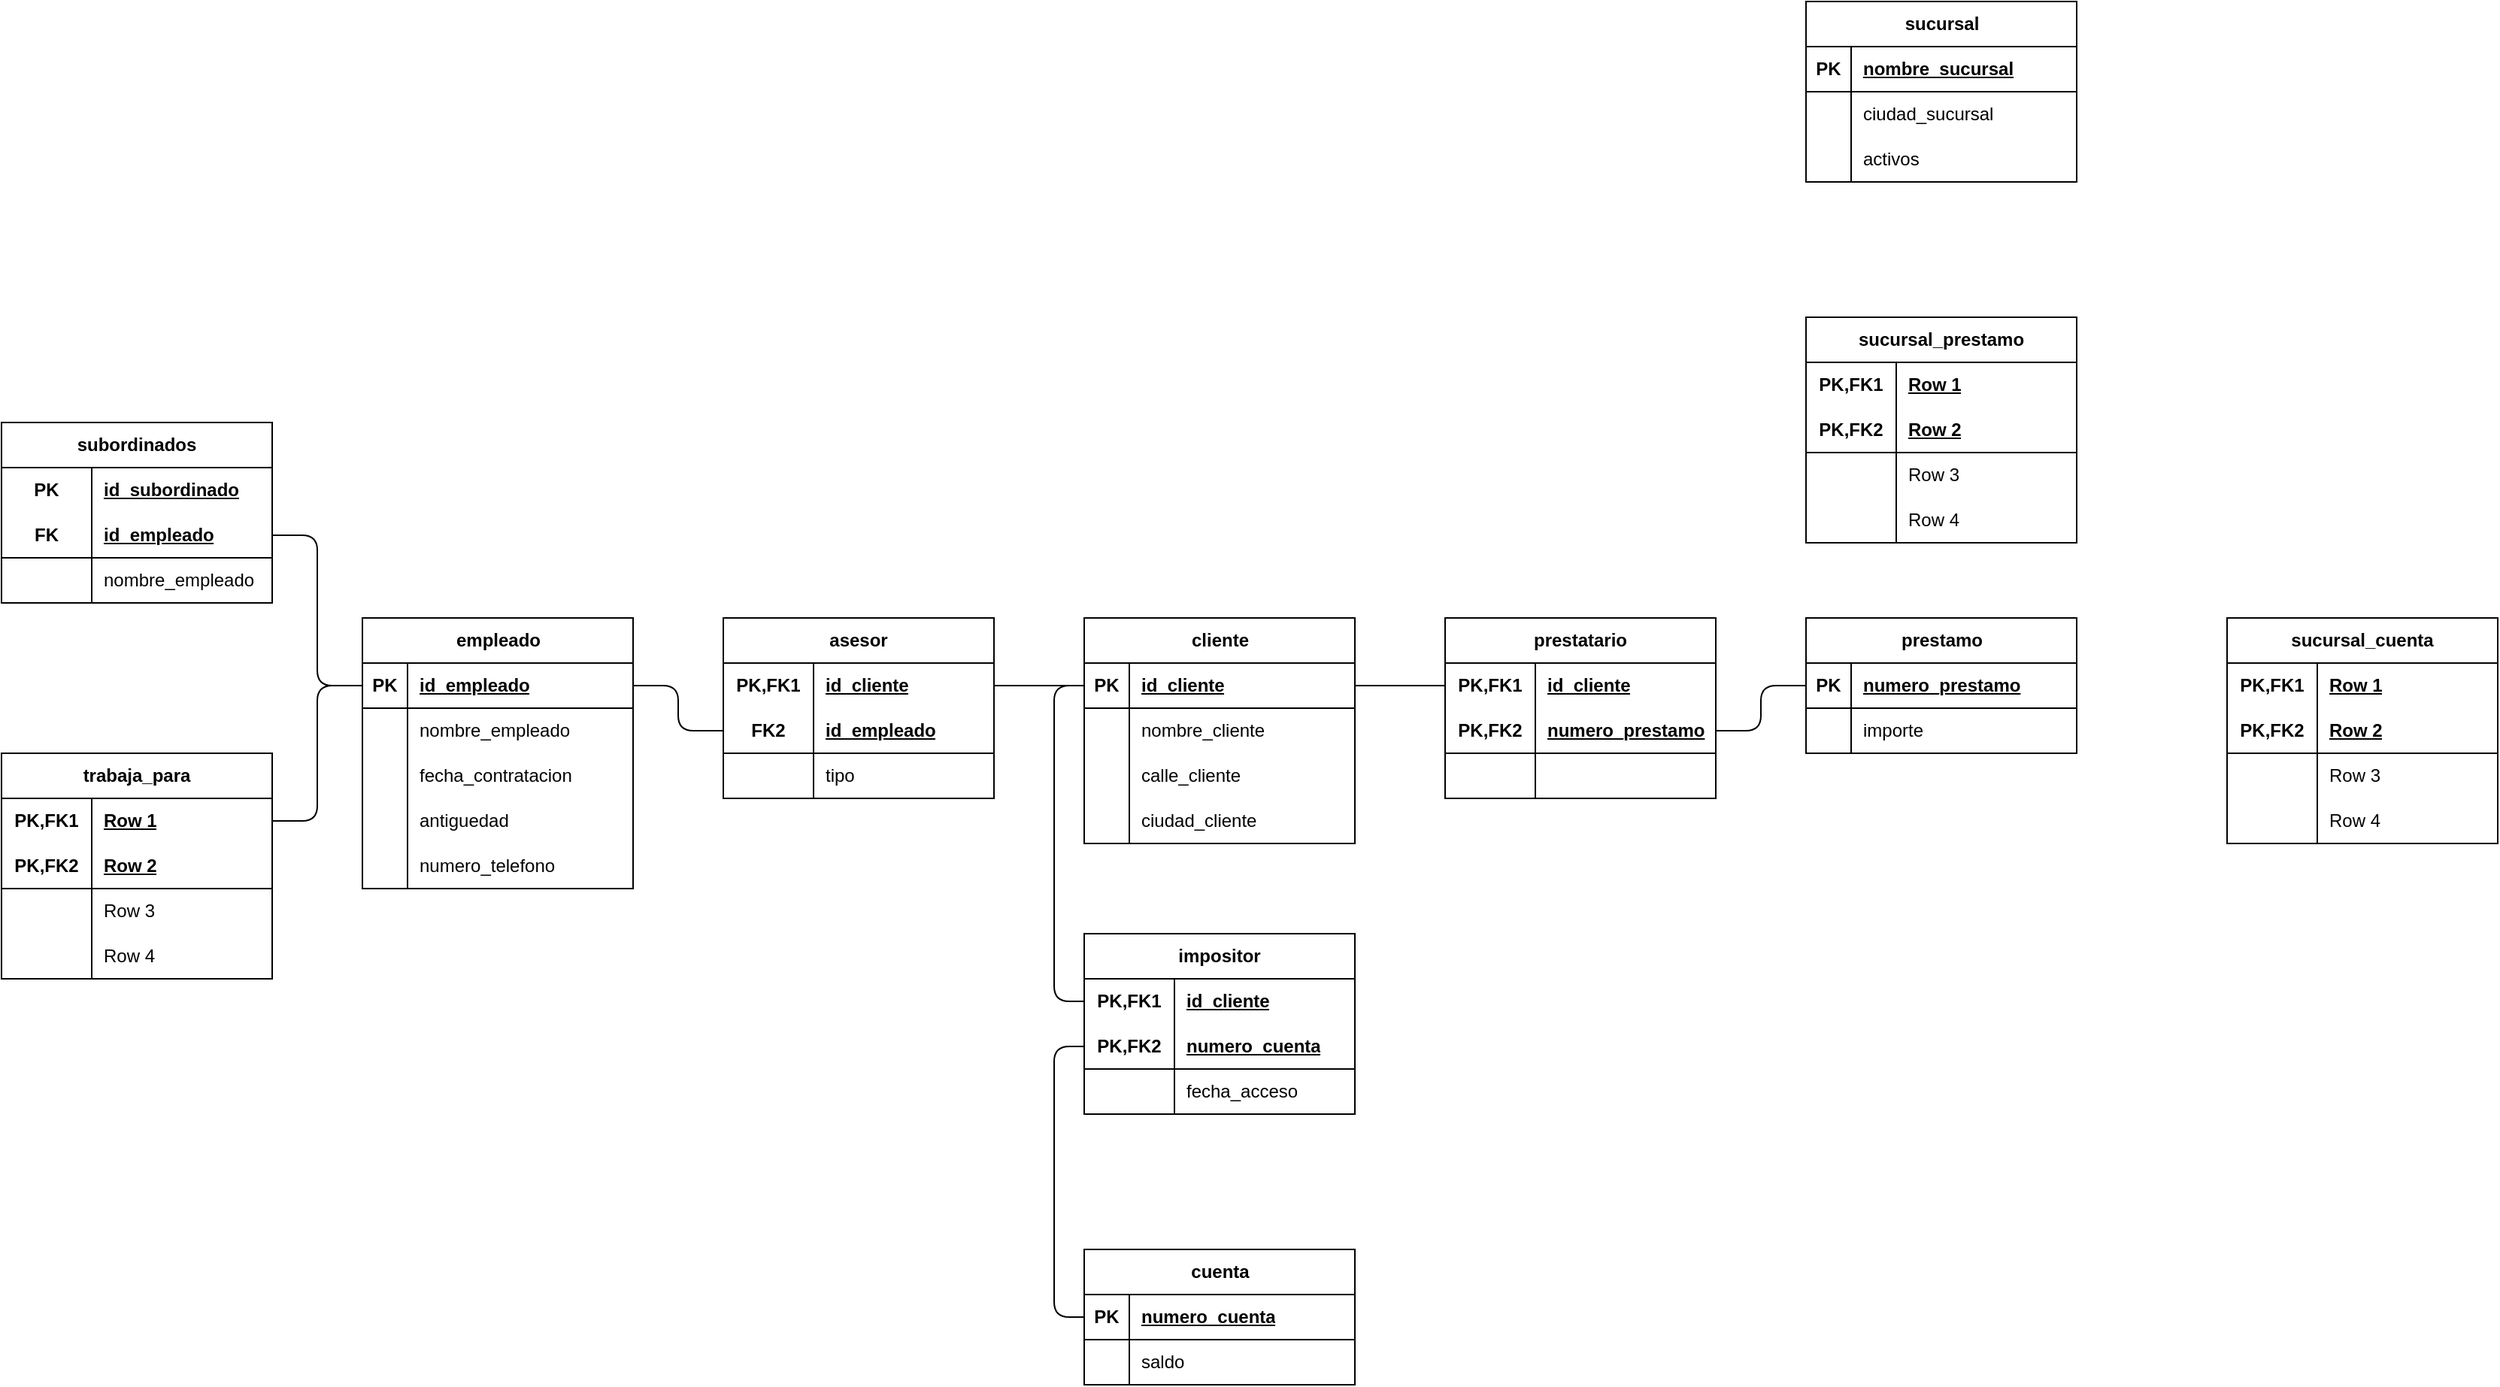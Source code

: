 <mxfile version="24.6.4" type="github">
  <diagram name="Page-1" id="PwkVuGm8XhXzM4n0Y1nv">
    <mxGraphModel dx="2045" dy="1758" grid="1" gridSize="10" guides="1" tooltips="1" connect="1" arrows="1" fold="1" page="1" pageScale="1" pageWidth="850" pageHeight="1100" math="0" shadow="0">
      <root>
        <mxCell id="0" />
        <mxCell id="1" parent="0" />
        <mxCell id="ovVoZ49HgOf7FlBFa15o-1" value="cliente" style="shape=table;startSize=30;container=1;collapsible=1;childLayout=tableLayout;fixedRows=1;rowLines=0;fontStyle=1;align=center;resizeLast=1;html=1;" vertex="1" parent="1">
          <mxGeometry x="170" y="200" width="180" height="150" as="geometry" />
        </mxCell>
        <mxCell id="ovVoZ49HgOf7FlBFa15o-2" value="" style="shape=tableRow;horizontal=0;startSize=0;swimlaneHead=0;swimlaneBody=0;fillColor=none;collapsible=0;dropTarget=0;points=[[0,0.5],[1,0.5]];portConstraint=eastwest;top=0;left=0;right=0;bottom=1;" vertex="1" parent="ovVoZ49HgOf7FlBFa15o-1">
          <mxGeometry y="30" width="180" height="30" as="geometry" />
        </mxCell>
        <mxCell id="ovVoZ49HgOf7FlBFa15o-3" value="PK" style="shape=partialRectangle;connectable=0;fillColor=none;top=0;left=0;bottom=0;right=0;fontStyle=1;overflow=hidden;whiteSpace=wrap;html=1;" vertex="1" parent="ovVoZ49HgOf7FlBFa15o-2">
          <mxGeometry width="30" height="30" as="geometry">
            <mxRectangle width="30" height="30" as="alternateBounds" />
          </mxGeometry>
        </mxCell>
        <mxCell id="ovVoZ49HgOf7FlBFa15o-4" value="id_cliente" style="shape=partialRectangle;connectable=0;fillColor=none;top=0;left=0;bottom=0;right=0;align=left;spacingLeft=6;fontStyle=5;overflow=hidden;whiteSpace=wrap;html=1;" vertex="1" parent="ovVoZ49HgOf7FlBFa15o-2">
          <mxGeometry x="30" width="150" height="30" as="geometry">
            <mxRectangle width="150" height="30" as="alternateBounds" />
          </mxGeometry>
        </mxCell>
        <mxCell id="ovVoZ49HgOf7FlBFa15o-5" value="" style="shape=tableRow;horizontal=0;startSize=0;swimlaneHead=0;swimlaneBody=0;fillColor=none;collapsible=0;dropTarget=0;points=[[0,0.5],[1,0.5]];portConstraint=eastwest;top=0;left=0;right=0;bottom=0;" vertex="1" parent="ovVoZ49HgOf7FlBFa15o-1">
          <mxGeometry y="60" width="180" height="30" as="geometry" />
        </mxCell>
        <mxCell id="ovVoZ49HgOf7FlBFa15o-6" value="" style="shape=partialRectangle;connectable=0;fillColor=none;top=0;left=0;bottom=0;right=0;editable=1;overflow=hidden;whiteSpace=wrap;html=1;" vertex="1" parent="ovVoZ49HgOf7FlBFa15o-5">
          <mxGeometry width="30" height="30" as="geometry">
            <mxRectangle width="30" height="30" as="alternateBounds" />
          </mxGeometry>
        </mxCell>
        <mxCell id="ovVoZ49HgOf7FlBFa15o-7" value="nombre_cliente" style="shape=partialRectangle;connectable=0;fillColor=none;top=0;left=0;bottom=0;right=0;align=left;spacingLeft=6;overflow=hidden;whiteSpace=wrap;html=1;" vertex="1" parent="ovVoZ49HgOf7FlBFa15o-5">
          <mxGeometry x="30" width="150" height="30" as="geometry">
            <mxRectangle width="150" height="30" as="alternateBounds" />
          </mxGeometry>
        </mxCell>
        <mxCell id="ovVoZ49HgOf7FlBFa15o-8" value="" style="shape=tableRow;horizontal=0;startSize=0;swimlaneHead=0;swimlaneBody=0;fillColor=none;collapsible=0;dropTarget=0;points=[[0,0.5],[1,0.5]];portConstraint=eastwest;top=0;left=0;right=0;bottom=0;" vertex="1" parent="ovVoZ49HgOf7FlBFa15o-1">
          <mxGeometry y="90" width="180" height="30" as="geometry" />
        </mxCell>
        <mxCell id="ovVoZ49HgOf7FlBFa15o-9" value="" style="shape=partialRectangle;connectable=0;fillColor=none;top=0;left=0;bottom=0;right=0;editable=1;overflow=hidden;whiteSpace=wrap;html=1;" vertex="1" parent="ovVoZ49HgOf7FlBFa15o-8">
          <mxGeometry width="30" height="30" as="geometry">
            <mxRectangle width="30" height="30" as="alternateBounds" />
          </mxGeometry>
        </mxCell>
        <mxCell id="ovVoZ49HgOf7FlBFa15o-10" value="calle_cliente" style="shape=partialRectangle;connectable=0;fillColor=none;top=0;left=0;bottom=0;right=0;align=left;spacingLeft=6;overflow=hidden;whiteSpace=wrap;html=1;" vertex="1" parent="ovVoZ49HgOf7FlBFa15o-8">
          <mxGeometry x="30" width="150" height="30" as="geometry">
            <mxRectangle width="150" height="30" as="alternateBounds" />
          </mxGeometry>
        </mxCell>
        <mxCell id="ovVoZ49HgOf7FlBFa15o-11" value="" style="shape=tableRow;horizontal=0;startSize=0;swimlaneHead=0;swimlaneBody=0;fillColor=none;collapsible=0;dropTarget=0;points=[[0,0.5],[1,0.5]];portConstraint=eastwest;top=0;left=0;right=0;bottom=0;" vertex="1" parent="ovVoZ49HgOf7FlBFa15o-1">
          <mxGeometry y="120" width="180" height="30" as="geometry" />
        </mxCell>
        <mxCell id="ovVoZ49HgOf7FlBFa15o-12" value="" style="shape=partialRectangle;connectable=0;fillColor=none;top=0;left=0;bottom=0;right=0;editable=1;overflow=hidden;whiteSpace=wrap;html=1;" vertex="1" parent="ovVoZ49HgOf7FlBFa15o-11">
          <mxGeometry width="30" height="30" as="geometry">
            <mxRectangle width="30" height="30" as="alternateBounds" />
          </mxGeometry>
        </mxCell>
        <mxCell id="ovVoZ49HgOf7FlBFa15o-13" value="ciudad_cliente" style="shape=partialRectangle;connectable=0;fillColor=none;top=0;left=0;bottom=0;right=0;align=left;spacingLeft=6;overflow=hidden;whiteSpace=wrap;html=1;" vertex="1" parent="ovVoZ49HgOf7FlBFa15o-11">
          <mxGeometry x="30" width="150" height="30" as="geometry">
            <mxRectangle width="150" height="30" as="alternateBounds" />
          </mxGeometry>
        </mxCell>
        <mxCell id="ovVoZ49HgOf7FlBFa15o-14" value="prestamo" style="shape=table;startSize=30;container=1;collapsible=1;childLayout=tableLayout;fixedRows=1;rowLines=0;fontStyle=1;align=center;resizeLast=1;html=1;" vertex="1" parent="1">
          <mxGeometry x="650" y="200" width="180" height="90" as="geometry" />
        </mxCell>
        <mxCell id="ovVoZ49HgOf7FlBFa15o-15" value="" style="shape=tableRow;horizontal=0;startSize=0;swimlaneHead=0;swimlaneBody=0;fillColor=none;collapsible=0;dropTarget=0;points=[[0,0.5],[1,0.5]];portConstraint=eastwest;top=0;left=0;right=0;bottom=1;" vertex="1" parent="ovVoZ49HgOf7FlBFa15o-14">
          <mxGeometry y="30" width="180" height="30" as="geometry" />
        </mxCell>
        <mxCell id="ovVoZ49HgOf7FlBFa15o-16" value="PK" style="shape=partialRectangle;connectable=0;fillColor=none;top=0;left=0;bottom=0;right=0;fontStyle=1;overflow=hidden;whiteSpace=wrap;html=1;" vertex="1" parent="ovVoZ49HgOf7FlBFa15o-15">
          <mxGeometry width="30" height="30" as="geometry">
            <mxRectangle width="30" height="30" as="alternateBounds" />
          </mxGeometry>
        </mxCell>
        <mxCell id="ovVoZ49HgOf7FlBFa15o-17" value="numero_prestamo" style="shape=partialRectangle;connectable=0;fillColor=none;top=0;left=0;bottom=0;right=0;align=left;spacingLeft=6;fontStyle=5;overflow=hidden;whiteSpace=wrap;html=1;" vertex="1" parent="ovVoZ49HgOf7FlBFa15o-15">
          <mxGeometry x="30" width="150" height="30" as="geometry">
            <mxRectangle width="150" height="30" as="alternateBounds" />
          </mxGeometry>
        </mxCell>
        <mxCell id="ovVoZ49HgOf7FlBFa15o-18" value="" style="shape=tableRow;horizontal=0;startSize=0;swimlaneHead=0;swimlaneBody=0;fillColor=none;collapsible=0;dropTarget=0;points=[[0,0.5],[1,0.5]];portConstraint=eastwest;top=0;left=0;right=0;bottom=0;" vertex="1" parent="ovVoZ49HgOf7FlBFa15o-14">
          <mxGeometry y="60" width="180" height="30" as="geometry" />
        </mxCell>
        <mxCell id="ovVoZ49HgOf7FlBFa15o-19" value="" style="shape=partialRectangle;connectable=0;fillColor=none;top=0;left=0;bottom=0;right=0;editable=1;overflow=hidden;whiteSpace=wrap;html=1;" vertex="1" parent="ovVoZ49HgOf7FlBFa15o-18">
          <mxGeometry width="30" height="30" as="geometry">
            <mxRectangle width="30" height="30" as="alternateBounds" />
          </mxGeometry>
        </mxCell>
        <mxCell id="ovVoZ49HgOf7FlBFa15o-20" value="importe" style="shape=partialRectangle;connectable=0;fillColor=none;top=0;left=0;bottom=0;right=0;align=left;spacingLeft=6;overflow=hidden;whiteSpace=wrap;html=1;" vertex="1" parent="ovVoZ49HgOf7FlBFa15o-18">
          <mxGeometry x="30" width="150" height="30" as="geometry">
            <mxRectangle width="150" height="30" as="alternateBounds" />
          </mxGeometry>
        </mxCell>
        <mxCell id="ovVoZ49HgOf7FlBFa15o-27" value="prestatario" style="shape=table;startSize=30;container=1;collapsible=1;childLayout=tableLayout;fixedRows=1;rowLines=0;fontStyle=1;align=center;resizeLast=1;html=1;whiteSpace=wrap;" vertex="1" parent="1">
          <mxGeometry x="410" y="200" width="180" height="120" as="geometry">
            <mxRectangle x="410" y="200" width="100" height="30" as="alternateBounds" />
          </mxGeometry>
        </mxCell>
        <mxCell id="ovVoZ49HgOf7FlBFa15o-28" value="" style="shape=tableRow;horizontal=0;startSize=0;swimlaneHead=0;swimlaneBody=0;fillColor=none;collapsible=0;dropTarget=0;points=[[0,0.5],[1,0.5]];portConstraint=eastwest;top=0;left=0;right=0;bottom=0;html=1;" vertex="1" parent="ovVoZ49HgOf7FlBFa15o-27">
          <mxGeometry y="30" width="180" height="30" as="geometry" />
        </mxCell>
        <mxCell id="ovVoZ49HgOf7FlBFa15o-29" value="PK,FK1" style="shape=partialRectangle;connectable=0;fillColor=none;top=0;left=0;bottom=0;right=0;fontStyle=1;overflow=hidden;html=1;whiteSpace=wrap;" vertex="1" parent="ovVoZ49HgOf7FlBFa15o-28">
          <mxGeometry width="60" height="30" as="geometry">
            <mxRectangle width="60" height="30" as="alternateBounds" />
          </mxGeometry>
        </mxCell>
        <mxCell id="ovVoZ49HgOf7FlBFa15o-30" value="id_cliente" style="shape=partialRectangle;connectable=0;fillColor=none;top=0;left=0;bottom=0;right=0;align=left;spacingLeft=6;fontStyle=5;overflow=hidden;html=1;whiteSpace=wrap;" vertex="1" parent="ovVoZ49HgOf7FlBFa15o-28">
          <mxGeometry x="60" width="120" height="30" as="geometry">
            <mxRectangle width="120" height="30" as="alternateBounds" />
          </mxGeometry>
        </mxCell>
        <mxCell id="ovVoZ49HgOf7FlBFa15o-31" value="" style="shape=tableRow;horizontal=0;startSize=0;swimlaneHead=0;swimlaneBody=0;fillColor=none;collapsible=0;dropTarget=0;points=[[0,0.5],[1,0.5]];portConstraint=eastwest;top=0;left=0;right=0;bottom=1;html=1;" vertex="1" parent="ovVoZ49HgOf7FlBFa15o-27">
          <mxGeometry y="60" width="180" height="30" as="geometry" />
        </mxCell>
        <mxCell id="ovVoZ49HgOf7FlBFa15o-32" value="PK,FK2" style="shape=partialRectangle;connectable=0;fillColor=none;top=0;left=0;bottom=0;right=0;fontStyle=1;overflow=hidden;html=1;whiteSpace=wrap;" vertex="1" parent="ovVoZ49HgOf7FlBFa15o-31">
          <mxGeometry width="60" height="30" as="geometry">
            <mxRectangle width="60" height="30" as="alternateBounds" />
          </mxGeometry>
        </mxCell>
        <mxCell id="ovVoZ49HgOf7FlBFa15o-33" value="numero_prestamo" style="shape=partialRectangle;connectable=0;fillColor=none;top=0;left=0;bottom=0;right=0;align=left;spacingLeft=6;fontStyle=5;overflow=hidden;html=1;whiteSpace=wrap;" vertex="1" parent="ovVoZ49HgOf7FlBFa15o-31">
          <mxGeometry x="60" width="120" height="30" as="geometry">
            <mxRectangle width="120" height="30" as="alternateBounds" />
          </mxGeometry>
        </mxCell>
        <mxCell id="ovVoZ49HgOf7FlBFa15o-34" value="" style="shape=tableRow;horizontal=0;startSize=0;swimlaneHead=0;swimlaneBody=0;fillColor=none;collapsible=0;dropTarget=0;points=[[0,0.5],[1,0.5]];portConstraint=eastwest;top=0;left=0;right=0;bottom=0;html=1;" vertex="1" parent="ovVoZ49HgOf7FlBFa15o-27">
          <mxGeometry y="90" width="180" height="30" as="geometry" />
        </mxCell>
        <mxCell id="ovVoZ49HgOf7FlBFa15o-35" value="" style="shape=partialRectangle;connectable=0;fillColor=none;top=0;left=0;bottom=0;right=0;editable=1;overflow=hidden;html=1;whiteSpace=wrap;" vertex="1" parent="ovVoZ49HgOf7FlBFa15o-34">
          <mxGeometry width="60" height="30" as="geometry">
            <mxRectangle width="60" height="30" as="alternateBounds" />
          </mxGeometry>
        </mxCell>
        <mxCell id="ovVoZ49HgOf7FlBFa15o-36" value="" style="shape=partialRectangle;connectable=0;fillColor=none;top=0;left=0;bottom=0;right=0;align=left;spacingLeft=6;overflow=hidden;html=1;whiteSpace=wrap;" vertex="1" parent="ovVoZ49HgOf7FlBFa15o-34">
          <mxGeometry x="60" width="120" height="30" as="geometry">
            <mxRectangle width="120" height="30" as="alternateBounds" />
          </mxGeometry>
        </mxCell>
        <mxCell id="ovVoZ49HgOf7FlBFa15o-53" value="asesor" style="shape=table;startSize=30;container=1;collapsible=1;childLayout=tableLayout;fixedRows=1;rowLines=0;fontStyle=1;align=center;resizeLast=1;html=1;whiteSpace=wrap;" vertex="1" parent="1">
          <mxGeometry x="-70" y="200" width="180" height="120" as="geometry">
            <mxRectangle x="-70" y="200" width="130" height="30" as="alternateBounds" />
          </mxGeometry>
        </mxCell>
        <mxCell id="ovVoZ49HgOf7FlBFa15o-54" value="" style="shape=tableRow;horizontal=0;startSize=0;swimlaneHead=0;swimlaneBody=0;fillColor=none;collapsible=0;dropTarget=0;points=[[0,0.5],[1,0.5]];portConstraint=eastwest;top=0;left=0;right=0;bottom=0;html=1;" vertex="1" parent="ovVoZ49HgOf7FlBFa15o-53">
          <mxGeometry y="30" width="180" height="30" as="geometry" />
        </mxCell>
        <mxCell id="ovVoZ49HgOf7FlBFa15o-55" value="PK,FK1" style="shape=partialRectangle;connectable=0;fillColor=none;top=0;left=0;bottom=0;right=0;fontStyle=1;overflow=hidden;html=1;whiteSpace=wrap;" vertex="1" parent="ovVoZ49HgOf7FlBFa15o-54">
          <mxGeometry width="60" height="30" as="geometry">
            <mxRectangle width="60" height="30" as="alternateBounds" />
          </mxGeometry>
        </mxCell>
        <mxCell id="ovVoZ49HgOf7FlBFa15o-56" value="id_cliente" style="shape=partialRectangle;connectable=0;fillColor=none;top=0;left=0;bottom=0;right=0;align=left;spacingLeft=6;fontStyle=5;overflow=hidden;html=1;whiteSpace=wrap;" vertex="1" parent="ovVoZ49HgOf7FlBFa15o-54">
          <mxGeometry x="60" width="120" height="30" as="geometry">
            <mxRectangle width="120" height="30" as="alternateBounds" />
          </mxGeometry>
        </mxCell>
        <mxCell id="ovVoZ49HgOf7FlBFa15o-57" value="" style="shape=tableRow;horizontal=0;startSize=0;swimlaneHead=0;swimlaneBody=0;fillColor=none;collapsible=0;dropTarget=0;points=[[0,0.5],[1,0.5]];portConstraint=eastwest;top=0;left=0;right=0;bottom=1;html=1;" vertex="1" parent="ovVoZ49HgOf7FlBFa15o-53">
          <mxGeometry y="60" width="180" height="30" as="geometry" />
        </mxCell>
        <mxCell id="ovVoZ49HgOf7FlBFa15o-58" value="FK2" style="shape=partialRectangle;connectable=0;fillColor=none;top=0;left=0;bottom=0;right=0;fontStyle=1;overflow=hidden;html=1;whiteSpace=wrap;" vertex="1" parent="ovVoZ49HgOf7FlBFa15o-57">
          <mxGeometry width="60" height="30" as="geometry">
            <mxRectangle width="60" height="30" as="alternateBounds" />
          </mxGeometry>
        </mxCell>
        <mxCell id="ovVoZ49HgOf7FlBFa15o-59" value="id_empleado" style="shape=partialRectangle;connectable=0;fillColor=none;top=0;left=0;bottom=0;right=0;align=left;spacingLeft=6;fontStyle=5;overflow=hidden;html=1;whiteSpace=wrap;" vertex="1" parent="ovVoZ49HgOf7FlBFa15o-57">
          <mxGeometry x="60" width="120" height="30" as="geometry">
            <mxRectangle width="120" height="30" as="alternateBounds" />
          </mxGeometry>
        </mxCell>
        <mxCell id="ovVoZ49HgOf7FlBFa15o-60" value="" style="shape=tableRow;horizontal=0;startSize=0;swimlaneHead=0;swimlaneBody=0;fillColor=none;collapsible=0;dropTarget=0;points=[[0,0.5],[1,0.5]];portConstraint=eastwest;top=0;left=0;right=0;bottom=0;html=1;" vertex="1" parent="ovVoZ49HgOf7FlBFa15o-53">
          <mxGeometry y="90" width="180" height="30" as="geometry" />
        </mxCell>
        <mxCell id="ovVoZ49HgOf7FlBFa15o-61" value="" style="shape=partialRectangle;connectable=0;fillColor=none;top=0;left=0;bottom=0;right=0;editable=1;overflow=hidden;html=1;whiteSpace=wrap;" vertex="1" parent="ovVoZ49HgOf7FlBFa15o-60">
          <mxGeometry width="60" height="30" as="geometry">
            <mxRectangle width="60" height="30" as="alternateBounds" />
          </mxGeometry>
        </mxCell>
        <mxCell id="ovVoZ49HgOf7FlBFa15o-62" value="tipo" style="shape=partialRectangle;connectable=0;fillColor=none;top=0;left=0;bottom=0;right=0;align=left;spacingLeft=6;overflow=hidden;html=1;whiteSpace=wrap;" vertex="1" parent="ovVoZ49HgOf7FlBFa15o-60">
          <mxGeometry x="60" width="120" height="30" as="geometry">
            <mxRectangle width="120" height="30" as="alternateBounds" />
          </mxGeometry>
        </mxCell>
        <mxCell id="ovVoZ49HgOf7FlBFa15o-66" value="empleado" style="shape=table;startSize=30;container=1;collapsible=1;childLayout=tableLayout;fixedRows=1;rowLines=0;fontStyle=1;align=center;resizeLast=1;html=1;" vertex="1" parent="1">
          <mxGeometry x="-310" y="200" width="180" height="180" as="geometry" />
        </mxCell>
        <mxCell id="ovVoZ49HgOf7FlBFa15o-67" value="" style="shape=tableRow;horizontal=0;startSize=0;swimlaneHead=0;swimlaneBody=0;fillColor=none;collapsible=0;dropTarget=0;points=[[0,0.5],[1,0.5]];portConstraint=eastwest;top=0;left=0;right=0;bottom=1;" vertex="1" parent="ovVoZ49HgOf7FlBFa15o-66">
          <mxGeometry y="30" width="180" height="30" as="geometry" />
        </mxCell>
        <mxCell id="ovVoZ49HgOf7FlBFa15o-68" value="PK" style="shape=partialRectangle;connectable=0;fillColor=none;top=0;left=0;bottom=0;right=0;fontStyle=1;overflow=hidden;whiteSpace=wrap;html=1;" vertex="1" parent="ovVoZ49HgOf7FlBFa15o-67">
          <mxGeometry width="30" height="30" as="geometry">
            <mxRectangle width="30" height="30" as="alternateBounds" />
          </mxGeometry>
        </mxCell>
        <mxCell id="ovVoZ49HgOf7FlBFa15o-69" value="id_empleado" style="shape=partialRectangle;connectable=0;fillColor=none;top=0;left=0;bottom=0;right=0;align=left;spacingLeft=6;fontStyle=5;overflow=hidden;whiteSpace=wrap;html=1;" vertex="1" parent="ovVoZ49HgOf7FlBFa15o-67">
          <mxGeometry x="30" width="150" height="30" as="geometry">
            <mxRectangle width="150" height="30" as="alternateBounds" />
          </mxGeometry>
        </mxCell>
        <mxCell id="ovVoZ49HgOf7FlBFa15o-70" value="" style="shape=tableRow;horizontal=0;startSize=0;swimlaneHead=0;swimlaneBody=0;fillColor=none;collapsible=0;dropTarget=0;points=[[0,0.5],[1,0.5]];portConstraint=eastwest;top=0;left=0;right=0;bottom=0;" vertex="1" parent="ovVoZ49HgOf7FlBFa15o-66">
          <mxGeometry y="60" width="180" height="30" as="geometry" />
        </mxCell>
        <mxCell id="ovVoZ49HgOf7FlBFa15o-71" value="" style="shape=partialRectangle;connectable=0;fillColor=none;top=0;left=0;bottom=0;right=0;editable=1;overflow=hidden;whiteSpace=wrap;html=1;" vertex="1" parent="ovVoZ49HgOf7FlBFa15o-70">
          <mxGeometry width="30" height="30" as="geometry">
            <mxRectangle width="30" height="30" as="alternateBounds" />
          </mxGeometry>
        </mxCell>
        <mxCell id="ovVoZ49HgOf7FlBFa15o-72" value="nombre_empleado" style="shape=partialRectangle;connectable=0;fillColor=none;top=0;left=0;bottom=0;right=0;align=left;spacingLeft=6;overflow=hidden;whiteSpace=wrap;html=1;" vertex="1" parent="ovVoZ49HgOf7FlBFa15o-70">
          <mxGeometry x="30" width="150" height="30" as="geometry">
            <mxRectangle width="150" height="30" as="alternateBounds" />
          </mxGeometry>
        </mxCell>
        <mxCell id="ovVoZ49HgOf7FlBFa15o-73" value="" style="shape=tableRow;horizontal=0;startSize=0;swimlaneHead=0;swimlaneBody=0;fillColor=none;collapsible=0;dropTarget=0;points=[[0,0.5],[1,0.5]];portConstraint=eastwest;top=0;left=0;right=0;bottom=0;" vertex="1" parent="ovVoZ49HgOf7FlBFa15o-66">
          <mxGeometry y="90" width="180" height="30" as="geometry" />
        </mxCell>
        <mxCell id="ovVoZ49HgOf7FlBFa15o-74" value="" style="shape=partialRectangle;connectable=0;fillColor=none;top=0;left=0;bottom=0;right=0;editable=1;overflow=hidden;whiteSpace=wrap;html=1;" vertex="1" parent="ovVoZ49HgOf7FlBFa15o-73">
          <mxGeometry width="30" height="30" as="geometry">
            <mxRectangle width="30" height="30" as="alternateBounds" />
          </mxGeometry>
        </mxCell>
        <mxCell id="ovVoZ49HgOf7FlBFa15o-75" value="fecha_contratacion" style="shape=partialRectangle;connectable=0;fillColor=none;top=0;left=0;bottom=0;right=0;align=left;spacingLeft=6;overflow=hidden;whiteSpace=wrap;html=1;" vertex="1" parent="ovVoZ49HgOf7FlBFa15o-73">
          <mxGeometry x="30" width="150" height="30" as="geometry">
            <mxRectangle width="150" height="30" as="alternateBounds" />
          </mxGeometry>
        </mxCell>
        <mxCell id="ovVoZ49HgOf7FlBFa15o-76" value="" style="shape=tableRow;horizontal=0;startSize=0;swimlaneHead=0;swimlaneBody=0;fillColor=none;collapsible=0;dropTarget=0;points=[[0,0.5],[1,0.5]];portConstraint=eastwest;top=0;left=0;right=0;bottom=0;" vertex="1" parent="ovVoZ49HgOf7FlBFa15o-66">
          <mxGeometry y="120" width="180" height="30" as="geometry" />
        </mxCell>
        <mxCell id="ovVoZ49HgOf7FlBFa15o-77" value="" style="shape=partialRectangle;connectable=0;fillColor=none;top=0;left=0;bottom=0;right=0;editable=1;overflow=hidden;whiteSpace=wrap;html=1;" vertex="1" parent="ovVoZ49HgOf7FlBFa15o-76">
          <mxGeometry width="30" height="30" as="geometry">
            <mxRectangle width="30" height="30" as="alternateBounds" />
          </mxGeometry>
        </mxCell>
        <mxCell id="ovVoZ49HgOf7FlBFa15o-78" value="antiguedad" style="shape=partialRectangle;connectable=0;fillColor=none;top=0;left=0;bottom=0;right=0;align=left;spacingLeft=6;overflow=hidden;whiteSpace=wrap;html=1;" vertex="1" parent="ovVoZ49HgOf7FlBFa15o-76">
          <mxGeometry x="30" width="150" height="30" as="geometry">
            <mxRectangle width="150" height="30" as="alternateBounds" />
          </mxGeometry>
        </mxCell>
        <mxCell id="ovVoZ49HgOf7FlBFa15o-225" value="" style="shape=tableRow;horizontal=0;startSize=0;swimlaneHead=0;swimlaneBody=0;fillColor=none;collapsible=0;dropTarget=0;points=[[0,0.5],[1,0.5]];portConstraint=eastwest;top=0;left=0;right=0;bottom=0;" vertex="1" parent="ovVoZ49HgOf7FlBFa15o-66">
          <mxGeometry y="150" width="180" height="30" as="geometry" />
        </mxCell>
        <mxCell id="ovVoZ49HgOf7FlBFa15o-226" value="" style="shape=partialRectangle;connectable=0;fillColor=none;top=0;left=0;bottom=0;right=0;editable=1;overflow=hidden;whiteSpace=wrap;html=1;" vertex="1" parent="ovVoZ49HgOf7FlBFa15o-225">
          <mxGeometry width="30" height="30" as="geometry">
            <mxRectangle width="30" height="30" as="alternateBounds" />
          </mxGeometry>
        </mxCell>
        <mxCell id="ovVoZ49HgOf7FlBFa15o-227" value="numero_telefono" style="shape=partialRectangle;connectable=0;fillColor=none;top=0;left=0;bottom=0;right=0;align=left;spacingLeft=6;overflow=hidden;whiteSpace=wrap;html=1;" vertex="1" parent="ovVoZ49HgOf7FlBFa15o-225">
          <mxGeometry x="30" width="150" height="30" as="geometry">
            <mxRectangle width="150" height="30" as="alternateBounds" />
          </mxGeometry>
        </mxCell>
        <mxCell id="ovVoZ49HgOf7FlBFa15o-79" value="impositor" style="shape=table;startSize=30;container=1;collapsible=1;childLayout=tableLayout;fixedRows=1;rowLines=0;fontStyle=1;align=center;resizeLast=1;html=1;whiteSpace=wrap;" vertex="1" parent="1">
          <mxGeometry x="170" y="410" width="180" height="120" as="geometry">
            <mxRectangle x="170" y="410" width="90" height="30" as="alternateBounds" />
          </mxGeometry>
        </mxCell>
        <mxCell id="ovVoZ49HgOf7FlBFa15o-80" value="" style="shape=tableRow;horizontal=0;startSize=0;swimlaneHead=0;swimlaneBody=0;fillColor=none;collapsible=0;dropTarget=0;points=[[0,0.5],[1,0.5]];portConstraint=eastwest;top=0;left=0;right=0;bottom=0;html=1;" vertex="1" parent="ovVoZ49HgOf7FlBFa15o-79">
          <mxGeometry y="30" width="180" height="30" as="geometry" />
        </mxCell>
        <mxCell id="ovVoZ49HgOf7FlBFa15o-81" value="PK,FK1" style="shape=partialRectangle;connectable=0;fillColor=none;top=0;left=0;bottom=0;right=0;fontStyle=1;overflow=hidden;html=1;whiteSpace=wrap;" vertex="1" parent="ovVoZ49HgOf7FlBFa15o-80">
          <mxGeometry width="60" height="30" as="geometry">
            <mxRectangle width="60" height="30" as="alternateBounds" />
          </mxGeometry>
        </mxCell>
        <mxCell id="ovVoZ49HgOf7FlBFa15o-82" value="id_cliente" style="shape=partialRectangle;connectable=0;fillColor=none;top=0;left=0;bottom=0;right=0;align=left;spacingLeft=6;fontStyle=5;overflow=hidden;html=1;whiteSpace=wrap;" vertex="1" parent="ovVoZ49HgOf7FlBFa15o-80">
          <mxGeometry x="60" width="120" height="30" as="geometry">
            <mxRectangle width="120" height="30" as="alternateBounds" />
          </mxGeometry>
        </mxCell>
        <mxCell id="ovVoZ49HgOf7FlBFa15o-83" value="" style="shape=tableRow;horizontal=0;startSize=0;swimlaneHead=0;swimlaneBody=0;fillColor=none;collapsible=0;dropTarget=0;points=[[0,0.5],[1,0.5]];portConstraint=eastwest;top=0;left=0;right=0;bottom=1;html=1;" vertex="1" parent="ovVoZ49HgOf7FlBFa15o-79">
          <mxGeometry y="60" width="180" height="30" as="geometry" />
        </mxCell>
        <mxCell id="ovVoZ49HgOf7FlBFa15o-84" value="PK,FK2" style="shape=partialRectangle;connectable=0;fillColor=none;top=0;left=0;bottom=0;right=0;fontStyle=1;overflow=hidden;html=1;whiteSpace=wrap;" vertex="1" parent="ovVoZ49HgOf7FlBFa15o-83">
          <mxGeometry width="60" height="30" as="geometry">
            <mxRectangle width="60" height="30" as="alternateBounds" />
          </mxGeometry>
        </mxCell>
        <mxCell id="ovVoZ49HgOf7FlBFa15o-85" value="numero_cuenta" style="shape=partialRectangle;connectable=0;fillColor=none;top=0;left=0;bottom=0;right=0;align=left;spacingLeft=6;fontStyle=5;overflow=hidden;html=1;whiteSpace=wrap;" vertex="1" parent="ovVoZ49HgOf7FlBFa15o-83">
          <mxGeometry x="60" width="120" height="30" as="geometry">
            <mxRectangle width="120" height="30" as="alternateBounds" />
          </mxGeometry>
        </mxCell>
        <mxCell id="ovVoZ49HgOf7FlBFa15o-86" value="" style="shape=tableRow;horizontal=0;startSize=0;swimlaneHead=0;swimlaneBody=0;fillColor=none;collapsible=0;dropTarget=0;points=[[0,0.5],[1,0.5]];portConstraint=eastwest;top=0;left=0;right=0;bottom=0;html=1;" vertex="1" parent="ovVoZ49HgOf7FlBFa15o-79">
          <mxGeometry y="90" width="180" height="30" as="geometry" />
        </mxCell>
        <mxCell id="ovVoZ49HgOf7FlBFa15o-87" value="" style="shape=partialRectangle;connectable=0;fillColor=none;top=0;left=0;bottom=0;right=0;editable=1;overflow=hidden;html=1;whiteSpace=wrap;" vertex="1" parent="ovVoZ49HgOf7FlBFa15o-86">
          <mxGeometry width="60" height="30" as="geometry">
            <mxRectangle width="60" height="30" as="alternateBounds" />
          </mxGeometry>
        </mxCell>
        <mxCell id="ovVoZ49HgOf7FlBFa15o-88" value="fecha_acceso" style="shape=partialRectangle;connectable=0;fillColor=none;top=0;left=0;bottom=0;right=0;align=left;spacingLeft=6;overflow=hidden;html=1;whiteSpace=wrap;" vertex="1" parent="ovVoZ49HgOf7FlBFa15o-86">
          <mxGeometry x="60" width="120" height="30" as="geometry">
            <mxRectangle width="120" height="30" as="alternateBounds" />
          </mxGeometry>
        </mxCell>
        <mxCell id="ovVoZ49HgOf7FlBFa15o-92" value="cuenta" style="shape=table;startSize=30;container=1;collapsible=1;childLayout=tableLayout;fixedRows=1;rowLines=0;fontStyle=1;align=center;resizeLast=1;html=1;" vertex="1" parent="1">
          <mxGeometry x="170" y="620" width="180" height="90" as="geometry" />
        </mxCell>
        <mxCell id="ovVoZ49HgOf7FlBFa15o-93" value="" style="shape=tableRow;horizontal=0;startSize=0;swimlaneHead=0;swimlaneBody=0;fillColor=none;collapsible=0;dropTarget=0;points=[[0,0.5],[1,0.5]];portConstraint=eastwest;top=0;left=0;right=0;bottom=1;" vertex="1" parent="ovVoZ49HgOf7FlBFa15o-92">
          <mxGeometry y="30" width="180" height="30" as="geometry" />
        </mxCell>
        <mxCell id="ovVoZ49HgOf7FlBFa15o-94" value="PK" style="shape=partialRectangle;connectable=0;fillColor=none;top=0;left=0;bottom=0;right=0;fontStyle=1;overflow=hidden;whiteSpace=wrap;html=1;" vertex="1" parent="ovVoZ49HgOf7FlBFa15o-93">
          <mxGeometry width="30" height="30" as="geometry">
            <mxRectangle width="30" height="30" as="alternateBounds" />
          </mxGeometry>
        </mxCell>
        <mxCell id="ovVoZ49HgOf7FlBFa15o-95" value="numero_cuenta" style="shape=partialRectangle;connectable=0;fillColor=none;top=0;left=0;bottom=0;right=0;align=left;spacingLeft=6;fontStyle=5;overflow=hidden;whiteSpace=wrap;html=1;" vertex="1" parent="ovVoZ49HgOf7FlBFa15o-93">
          <mxGeometry x="30" width="150" height="30" as="geometry">
            <mxRectangle width="150" height="30" as="alternateBounds" />
          </mxGeometry>
        </mxCell>
        <mxCell id="ovVoZ49HgOf7FlBFa15o-96" value="" style="shape=tableRow;horizontal=0;startSize=0;swimlaneHead=0;swimlaneBody=0;fillColor=none;collapsible=0;dropTarget=0;points=[[0,0.5],[1,0.5]];portConstraint=eastwest;top=0;left=0;right=0;bottom=0;" vertex="1" parent="ovVoZ49HgOf7FlBFa15o-92">
          <mxGeometry y="60" width="180" height="30" as="geometry" />
        </mxCell>
        <mxCell id="ovVoZ49HgOf7FlBFa15o-97" value="" style="shape=partialRectangle;connectable=0;fillColor=none;top=0;left=0;bottom=0;right=0;editable=1;overflow=hidden;whiteSpace=wrap;html=1;" vertex="1" parent="ovVoZ49HgOf7FlBFa15o-96">
          <mxGeometry width="30" height="30" as="geometry">
            <mxRectangle width="30" height="30" as="alternateBounds" />
          </mxGeometry>
        </mxCell>
        <mxCell id="ovVoZ49HgOf7FlBFa15o-98" value="saldo" style="shape=partialRectangle;connectable=0;fillColor=none;top=0;left=0;bottom=0;right=0;align=left;spacingLeft=6;overflow=hidden;whiteSpace=wrap;html=1;" vertex="1" parent="ovVoZ49HgOf7FlBFa15o-96">
          <mxGeometry x="30" width="150" height="30" as="geometry">
            <mxRectangle width="150" height="30" as="alternateBounds" />
          </mxGeometry>
        </mxCell>
        <mxCell id="ovVoZ49HgOf7FlBFa15o-105" value="sucursal" style="shape=table;startSize=30;container=1;collapsible=1;childLayout=tableLayout;fixedRows=1;rowLines=0;fontStyle=1;align=center;resizeLast=1;html=1;" vertex="1" parent="1">
          <mxGeometry x="650" y="-210" width="180" height="120" as="geometry" />
        </mxCell>
        <mxCell id="ovVoZ49HgOf7FlBFa15o-106" value="" style="shape=tableRow;horizontal=0;startSize=0;swimlaneHead=0;swimlaneBody=0;fillColor=none;collapsible=0;dropTarget=0;points=[[0,0.5],[1,0.5]];portConstraint=eastwest;top=0;left=0;right=0;bottom=1;" vertex="1" parent="ovVoZ49HgOf7FlBFa15o-105">
          <mxGeometry y="30" width="180" height="30" as="geometry" />
        </mxCell>
        <mxCell id="ovVoZ49HgOf7FlBFa15o-107" value="PK" style="shape=partialRectangle;connectable=0;fillColor=none;top=0;left=0;bottom=0;right=0;fontStyle=1;overflow=hidden;whiteSpace=wrap;html=1;" vertex="1" parent="ovVoZ49HgOf7FlBFa15o-106">
          <mxGeometry width="30" height="30" as="geometry">
            <mxRectangle width="30" height="30" as="alternateBounds" />
          </mxGeometry>
        </mxCell>
        <mxCell id="ovVoZ49HgOf7FlBFa15o-108" value="nombre_sucursal" style="shape=partialRectangle;connectable=0;fillColor=none;top=0;left=0;bottom=0;right=0;align=left;spacingLeft=6;fontStyle=5;overflow=hidden;whiteSpace=wrap;html=1;" vertex="1" parent="ovVoZ49HgOf7FlBFa15o-106">
          <mxGeometry x="30" width="150" height="30" as="geometry">
            <mxRectangle width="150" height="30" as="alternateBounds" />
          </mxGeometry>
        </mxCell>
        <mxCell id="ovVoZ49HgOf7FlBFa15o-109" value="" style="shape=tableRow;horizontal=0;startSize=0;swimlaneHead=0;swimlaneBody=0;fillColor=none;collapsible=0;dropTarget=0;points=[[0,0.5],[1,0.5]];portConstraint=eastwest;top=0;left=0;right=0;bottom=0;" vertex="1" parent="ovVoZ49HgOf7FlBFa15o-105">
          <mxGeometry y="60" width="180" height="30" as="geometry" />
        </mxCell>
        <mxCell id="ovVoZ49HgOf7FlBFa15o-110" value="" style="shape=partialRectangle;connectable=0;fillColor=none;top=0;left=0;bottom=0;right=0;editable=1;overflow=hidden;whiteSpace=wrap;html=1;" vertex="1" parent="ovVoZ49HgOf7FlBFa15o-109">
          <mxGeometry width="30" height="30" as="geometry">
            <mxRectangle width="30" height="30" as="alternateBounds" />
          </mxGeometry>
        </mxCell>
        <mxCell id="ovVoZ49HgOf7FlBFa15o-111" value="ciudad_sucursal" style="shape=partialRectangle;connectable=0;fillColor=none;top=0;left=0;bottom=0;right=0;align=left;spacingLeft=6;overflow=hidden;whiteSpace=wrap;html=1;" vertex="1" parent="ovVoZ49HgOf7FlBFa15o-109">
          <mxGeometry x="30" width="150" height="30" as="geometry">
            <mxRectangle width="150" height="30" as="alternateBounds" />
          </mxGeometry>
        </mxCell>
        <mxCell id="ovVoZ49HgOf7FlBFa15o-112" value="" style="shape=tableRow;horizontal=0;startSize=0;swimlaneHead=0;swimlaneBody=0;fillColor=none;collapsible=0;dropTarget=0;points=[[0,0.5],[1,0.5]];portConstraint=eastwest;top=0;left=0;right=0;bottom=0;" vertex="1" parent="ovVoZ49HgOf7FlBFa15o-105">
          <mxGeometry y="90" width="180" height="30" as="geometry" />
        </mxCell>
        <mxCell id="ovVoZ49HgOf7FlBFa15o-113" value="" style="shape=partialRectangle;connectable=0;fillColor=none;top=0;left=0;bottom=0;right=0;editable=1;overflow=hidden;whiteSpace=wrap;html=1;" vertex="1" parent="ovVoZ49HgOf7FlBFa15o-112">
          <mxGeometry width="30" height="30" as="geometry">
            <mxRectangle width="30" height="30" as="alternateBounds" />
          </mxGeometry>
        </mxCell>
        <mxCell id="ovVoZ49HgOf7FlBFa15o-114" value="activos" style="shape=partialRectangle;connectable=0;fillColor=none;top=0;left=0;bottom=0;right=0;align=left;spacingLeft=6;overflow=hidden;whiteSpace=wrap;html=1;" vertex="1" parent="ovVoZ49HgOf7FlBFa15o-112">
          <mxGeometry x="30" width="150" height="30" as="geometry">
            <mxRectangle width="150" height="30" as="alternateBounds" />
          </mxGeometry>
        </mxCell>
        <mxCell id="ovVoZ49HgOf7FlBFa15o-118" value="sucursal_prestamo" style="shape=table;startSize=30;container=1;collapsible=1;childLayout=tableLayout;fixedRows=1;rowLines=0;fontStyle=1;align=center;resizeLast=1;html=1;whiteSpace=wrap;" vertex="1" parent="1">
          <mxGeometry x="650" width="180" height="150" as="geometry">
            <mxRectangle x="650" width="140" height="30" as="alternateBounds" />
          </mxGeometry>
        </mxCell>
        <mxCell id="ovVoZ49HgOf7FlBFa15o-119" value="" style="shape=tableRow;horizontal=0;startSize=0;swimlaneHead=0;swimlaneBody=0;fillColor=none;collapsible=0;dropTarget=0;points=[[0,0.5],[1,0.5]];portConstraint=eastwest;top=0;left=0;right=0;bottom=0;html=1;" vertex="1" parent="ovVoZ49HgOf7FlBFa15o-118">
          <mxGeometry y="30" width="180" height="30" as="geometry" />
        </mxCell>
        <mxCell id="ovVoZ49HgOf7FlBFa15o-120" value="PK,FK1" style="shape=partialRectangle;connectable=0;fillColor=none;top=0;left=0;bottom=0;right=0;fontStyle=1;overflow=hidden;html=1;whiteSpace=wrap;" vertex="1" parent="ovVoZ49HgOf7FlBFa15o-119">
          <mxGeometry width="60" height="30" as="geometry">
            <mxRectangle width="60" height="30" as="alternateBounds" />
          </mxGeometry>
        </mxCell>
        <mxCell id="ovVoZ49HgOf7FlBFa15o-121" value="Row 1" style="shape=partialRectangle;connectable=0;fillColor=none;top=0;left=0;bottom=0;right=0;align=left;spacingLeft=6;fontStyle=5;overflow=hidden;html=1;whiteSpace=wrap;" vertex="1" parent="ovVoZ49HgOf7FlBFa15o-119">
          <mxGeometry x="60" width="120" height="30" as="geometry">
            <mxRectangle width="120" height="30" as="alternateBounds" />
          </mxGeometry>
        </mxCell>
        <mxCell id="ovVoZ49HgOf7FlBFa15o-122" value="" style="shape=tableRow;horizontal=0;startSize=0;swimlaneHead=0;swimlaneBody=0;fillColor=none;collapsible=0;dropTarget=0;points=[[0,0.5],[1,0.5]];portConstraint=eastwest;top=0;left=0;right=0;bottom=1;html=1;" vertex="1" parent="ovVoZ49HgOf7FlBFa15o-118">
          <mxGeometry y="60" width="180" height="30" as="geometry" />
        </mxCell>
        <mxCell id="ovVoZ49HgOf7FlBFa15o-123" value="PK,FK2" style="shape=partialRectangle;connectable=0;fillColor=none;top=0;left=0;bottom=0;right=0;fontStyle=1;overflow=hidden;html=1;whiteSpace=wrap;" vertex="1" parent="ovVoZ49HgOf7FlBFa15o-122">
          <mxGeometry width="60" height="30" as="geometry">
            <mxRectangle width="60" height="30" as="alternateBounds" />
          </mxGeometry>
        </mxCell>
        <mxCell id="ovVoZ49HgOf7FlBFa15o-124" value="Row 2" style="shape=partialRectangle;connectable=0;fillColor=none;top=0;left=0;bottom=0;right=0;align=left;spacingLeft=6;fontStyle=5;overflow=hidden;html=1;whiteSpace=wrap;" vertex="1" parent="ovVoZ49HgOf7FlBFa15o-122">
          <mxGeometry x="60" width="120" height="30" as="geometry">
            <mxRectangle width="120" height="30" as="alternateBounds" />
          </mxGeometry>
        </mxCell>
        <mxCell id="ovVoZ49HgOf7FlBFa15o-125" value="" style="shape=tableRow;horizontal=0;startSize=0;swimlaneHead=0;swimlaneBody=0;fillColor=none;collapsible=0;dropTarget=0;points=[[0,0.5],[1,0.5]];portConstraint=eastwest;top=0;left=0;right=0;bottom=0;html=1;" vertex="1" parent="ovVoZ49HgOf7FlBFa15o-118">
          <mxGeometry y="90" width="180" height="30" as="geometry" />
        </mxCell>
        <mxCell id="ovVoZ49HgOf7FlBFa15o-126" value="" style="shape=partialRectangle;connectable=0;fillColor=none;top=0;left=0;bottom=0;right=0;editable=1;overflow=hidden;html=1;whiteSpace=wrap;" vertex="1" parent="ovVoZ49HgOf7FlBFa15o-125">
          <mxGeometry width="60" height="30" as="geometry">
            <mxRectangle width="60" height="30" as="alternateBounds" />
          </mxGeometry>
        </mxCell>
        <mxCell id="ovVoZ49HgOf7FlBFa15o-127" value="Row 3" style="shape=partialRectangle;connectable=0;fillColor=none;top=0;left=0;bottom=0;right=0;align=left;spacingLeft=6;overflow=hidden;html=1;whiteSpace=wrap;" vertex="1" parent="ovVoZ49HgOf7FlBFa15o-125">
          <mxGeometry x="60" width="120" height="30" as="geometry">
            <mxRectangle width="120" height="30" as="alternateBounds" />
          </mxGeometry>
        </mxCell>
        <mxCell id="ovVoZ49HgOf7FlBFa15o-128" value="" style="shape=tableRow;horizontal=0;startSize=0;swimlaneHead=0;swimlaneBody=0;fillColor=none;collapsible=0;dropTarget=0;points=[[0,0.5],[1,0.5]];portConstraint=eastwest;top=0;left=0;right=0;bottom=0;html=1;" vertex="1" parent="ovVoZ49HgOf7FlBFa15o-118">
          <mxGeometry y="120" width="180" height="30" as="geometry" />
        </mxCell>
        <mxCell id="ovVoZ49HgOf7FlBFa15o-129" value="" style="shape=partialRectangle;connectable=0;fillColor=none;top=0;left=0;bottom=0;right=0;editable=1;overflow=hidden;html=1;whiteSpace=wrap;" vertex="1" parent="ovVoZ49HgOf7FlBFa15o-128">
          <mxGeometry width="60" height="30" as="geometry">
            <mxRectangle width="60" height="30" as="alternateBounds" />
          </mxGeometry>
        </mxCell>
        <mxCell id="ovVoZ49HgOf7FlBFa15o-130" value="Row 4" style="shape=partialRectangle;connectable=0;fillColor=none;top=0;left=0;bottom=0;right=0;align=left;spacingLeft=6;overflow=hidden;html=1;whiteSpace=wrap;" vertex="1" parent="ovVoZ49HgOf7FlBFa15o-128">
          <mxGeometry x="60" width="120" height="30" as="geometry">
            <mxRectangle width="120" height="30" as="alternateBounds" />
          </mxGeometry>
        </mxCell>
        <mxCell id="ovVoZ49HgOf7FlBFa15o-131" value="sucursal_cuenta" style="shape=table;startSize=30;container=1;collapsible=1;childLayout=tableLayout;fixedRows=1;rowLines=0;fontStyle=1;align=center;resizeLast=1;html=1;whiteSpace=wrap;" vertex="1" parent="1">
          <mxGeometry x="930" y="200" width="180" height="150" as="geometry">
            <mxRectangle x="930" y="200" width="130" height="30" as="alternateBounds" />
          </mxGeometry>
        </mxCell>
        <mxCell id="ovVoZ49HgOf7FlBFa15o-132" value="" style="shape=tableRow;horizontal=0;startSize=0;swimlaneHead=0;swimlaneBody=0;fillColor=none;collapsible=0;dropTarget=0;points=[[0,0.5],[1,0.5]];portConstraint=eastwest;top=0;left=0;right=0;bottom=0;html=1;" vertex="1" parent="ovVoZ49HgOf7FlBFa15o-131">
          <mxGeometry y="30" width="180" height="30" as="geometry" />
        </mxCell>
        <mxCell id="ovVoZ49HgOf7FlBFa15o-133" value="PK,FK1" style="shape=partialRectangle;connectable=0;fillColor=none;top=0;left=0;bottom=0;right=0;fontStyle=1;overflow=hidden;html=1;whiteSpace=wrap;" vertex="1" parent="ovVoZ49HgOf7FlBFa15o-132">
          <mxGeometry width="60" height="30" as="geometry">
            <mxRectangle width="60" height="30" as="alternateBounds" />
          </mxGeometry>
        </mxCell>
        <mxCell id="ovVoZ49HgOf7FlBFa15o-134" value="Row 1" style="shape=partialRectangle;connectable=0;fillColor=none;top=0;left=0;bottom=0;right=0;align=left;spacingLeft=6;fontStyle=5;overflow=hidden;html=1;whiteSpace=wrap;" vertex="1" parent="ovVoZ49HgOf7FlBFa15o-132">
          <mxGeometry x="60" width="120" height="30" as="geometry">
            <mxRectangle width="120" height="30" as="alternateBounds" />
          </mxGeometry>
        </mxCell>
        <mxCell id="ovVoZ49HgOf7FlBFa15o-135" value="" style="shape=tableRow;horizontal=0;startSize=0;swimlaneHead=0;swimlaneBody=0;fillColor=none;collapsible=0;dropTarget=0;points=[[0,0.5],[1,0.5]];portConstraint=eastwest;top=0;left=0;right=0;bottom=1;html=1;" vertex="1" parent="ovVoZ49HgOf7FlBFa15o-131">
          <mxGeometry y="60" width="180" height="30" as="geometry" />
        </mxCell>
        <mxCell id="ovVoZ49HgOf7FlBFa15o-136" value="PK,FK2" style="shape=partialRectangle;connectable=0;fillColor=none;top=0;left=0;bottom=0;right=0;fontStyle=1;overflow=hidden;html=1;whiteSpace=wrap;" vertex="1" parent="ovVoZ49HgOf7FlBFa15o-135">
          <mxGeometry width="60" height="30" as="geometry">
            <mxRectangle width="60" height="30" as="alternateBounds" />
          </mxGeometry>
        </mxCell>
        <mxCell id="ovVoZ49HgOf7FlBFa15o-137" value="Row 2" style="shape=partialRectangle;connectable=0;fillColor=none;top=0;left=0;bottom=0;right=0;align=left;spacingLeft=6;fontStyle=5;overflow=hidden;html=1;whiteSpace=wrap;" vertex="1" parent="ovVoZ49HgOf7FlBFa15o-135">
          <mxGeometry x="60" width="120" height="30" as="geometry">
            <mxRectangle width="120" height="30" as="alternateBounds" />
          </mxGeometry>
        </mxCell>
        <mxCell id="ovVoZ49HgOf7FlBFa15o-138" value="" style="shape=tableRow;horizontal=0;startSize=0;swimlaneHead=0;swimlaneBody=0;fillColor=none;collapsible=0;dropTarget=0;points=[[0,0.5],[1,0.5]];portConstraint=eastwest;top=0;left=0;right=0;bottom=0;html=1;" vertex="1" parent="ovVoZ49HgOf7FlBFa15o-131">
          <mxGeometry y="90" width="180" height="30" as="geometry" />
        </mxCell>
        <mxCell id="ovVoZ49HgOf7FlBFa15o-139" value="" style="shape=partialRectangle;connectable=0;fillColor=none;top=0;left=0;bottom=0;right=0;editable=1;overflow=hidden;html=1;whiteSpace=wrap;" vertex="1" parent="ovVoZ49HgOf7FlBFa15o-138">
          <mxGeometry width="60" height="30" as="geometry">
            <mxRectangle width="60" height="30" as="alternateBounds" />
          </mxGeometry>
        </mxCell>
        <mxCell id="ovVoZ49HgOf7FlBFa15o-140" value="Row 3" style="shape=partialRectangle;connectable=0;fillColor=none;top=0;left=0;bottom=0;right=0;align=left;spacingLeft=6;overflow=hidden;html=1;whiteSpace=wrap;" vertex="1" parent="ovVoZ49HgOf7FlBFa15o-138">
          <mxGeometry x="60" width="120" height="30" as="geometry">
            <mxRectangle width="120" height="30" as="alternateBounds" />
          </mxGeometry>
        </mxCell>
        <mxCell id="ovVoZ49HgOf7FlBFa15o-141" value="" style="shape=tableRow;horizontal=0;startSize=0;swimlaneHead=0;swimlaneBody=0;fillColor=none;collapsible=0;dropTarget=0;points=[[0,0.5],[1,0.5]];portConstraint=eastwest;top=0;left=0;right=0;bottom=0;html=1;" vertex="1" parent="ovVoZ49HgOf7FlBFa15o-131">
          <mxGeometry y="120" width="180" height="30" as="geometry" />
        </mxCell>
        <mxCell id="ovVoZ49HgOf7FlBFa15o-142" value="" style="shape=partialRectangle;connectable=0;fillColor=none;top=0;left=0;bottom=0;right=0;editable=1;overflow=hidden;html=1;whiteSpace=wrap;" vertex="1" parent="ovVoZ49HgOf7FlBFa15o-141">
          <mxGeometry width="60" height="30" as="geometry">
            <mxRectangle width="60" height="30" as="alternateBounds" />
          </mxGeometry>
        </mxCell>
        <mxCell id="ovVoZ49HgOf7FlBFa15o-143" value="Row 4" style="shape=partialRectangle;connectable=0;fillColor=none;top=0;left=0;bottom=0;right=0;align=left;spacingLeft=6;overflow=hidden;html=1;whiteSpace=wrap;" vertex="1" parent="ovVoZ49HgOf7FlBFa15o-141">
          <mxGeometry x="60" width="120" height="30" as="geometry">
            <mxRectangle width="120" height="30" as="alternateBounds" />
          </mxGeometry>
        </mxCell>
        <mxCell id="ovVoZ49HgOf7FlBFa15o-241" style="edgeStyle=orthogonalEdgeStyle;rounded=1;orthogonalLoop=1;jettySize=auto;html=1;exitX=1;exitY=0.5;exitDx=0;exitDy=0;entryX=0;entryY=0.5;entryDx=0;entryDy=0;curved=0;endArrow=none;endFill=0;" edge="1" parent="1" source="ovVoZ49HgOf7FlBFa15o-292" target="ovVoZ49HgOf7FlBFa15o-67">
          <mxGeometry relative="1" as="geometry">
            <mxPoint x="-370" y="155" as="sourcePoint" />
          </mxGeometry>
        </mxCell>
        <mxCell id="ovVoZ49HgOf7FlBFa15o-242" value="trabaja_para" style="shape=table;startSize=30;container=1;collapsible=1;childLayout=tableLayout;fixedRows=1;rowLines=0;fontStyle=1;align=center;resizeLast=1;html=1;whiteSpace=wrap;" vertex="1" parent="1">
          <mxGeometry x="-550" y="290" width="180" height="150" as="geometry" />
        </mxCell>
        <mxCell id="ovVoZ49HgOf7FlBFa15o-243" value="" style="shape=tableRow;horizontal=0;startSize=0;swimlaneHead=0;swimlaneBody=0;fillColor=none;collapsible=0;dropTarget=0;points=[[0,0.5],[1,0.5]];portConstraint=eastwest;top=0;left=0;right=0;bottom=0;html=1;" vertex="1" parent="ovVoZ49HgOf7FlBFa15o-242">
          <mxGeometry y="30" width="180" height="30" as="geometry" />
        </mxCell>
        <mxCell id="ovVoZ49HgOf7FlBFa15o-244" value="PK,FK1" style="shape=partialRectangle;connectable=0;fillColor=none;top=0;left=0;bottom=0;right=0;fontStyle=1;overflow=hidden;html=1;whiteSpace=wrap;" vertex="1" parent="ovVoZ49HgOf7FlBFa15o-243">
          <mxGeometry width="60" height="30" as="geometry">
            <mxRectangle width="60" height="30" as="alternateBounds" />
          </mxGeometry>
        </mxCell>
        <mxCell id="ovVoZ49HgOf7FlBFa15o-245" value="Row 1" style="shape=partialRectangle;connectable=0;fillColor=none;top=0;left=0;bottom=0;right=0;align=left;spacingLeft=6;fontStyle=5;overflow=hidden;html=1;whiteSpace=wrap;" vertex="1" parent="ovVoZ49HgOf7FlBFa15o-243">
          <mxGeometry x="60" width="120" height="30" as="geometry">
            <mxRectangle width="120" height="30" as="alternateBounds" />
          </mxGeometry>
        </mxCell>
        <mxCell id="ovVoZ49HgOf7FlBFa15o-246" value="" style="shape=tableRow;horizontal=0;startSize=0;swimlaneHead=0;swimlaneBody=0;fillColor=none;collapsible=0;dropTarget=0;points=[[0,0.5],[1,0.5]];portConstraint=eastwest;top=0;left=0;right=0;bottom=1;html=1;" vertex="1" parent="ovVoZ49HgOf7FlBFa15o-242">
          <mxGeometry y="60" width="180" height="30" as="geometry" />
        </mxCell>
        <mxCell id="ovVoZ49HgOf7FlBFa15o-247" value="PK,FK2" style="shape=partialRectangle;connectable=0;fillColor=none;top=0;left=0;bottom=0;right=0;fontStyle=1;overflow=hidden;html=1;whiteSpace=wrap;" vertex="1" parent="ovVoZ49HgOf7FlBFa15o-246">
          <mxGeometry width="60" height="30" as="geometry">
            <mxRectangle width="60" height="30" as="alternateBounds" />
          </mxGeometry>
        </mxCell>
        <mxCell id="ovVoZ49HgOf7FlBFa15o-248" value="Row 2" style="shape=partialRectangle;connectable=0;fillColor=none;top=0;left=0;bottom=0;right=0;align=left;spacingLeft=6;fontStyle=5;overflow=hidden;html=1;whiteSpace=wrap;" vertex="1" parent="ovVoZ49HgOf7FlBFa15o-246">
          <mxGeometry x="60" width="120" height="30" as="geometry">
            <mxRectangle width="120" height="30" as="alternateBounds" />
          </mxGeometry>
        </mxCell>
        <mxCell id="ovVoZ49HgOf7FlBFa15o-249" value="" style="shape=tableRow;horizontal=0;startSize=0;swimlaneHead=0;swimlaneBody=0;fillColor=none;collapsible=0;dropTarget=0;points=[[0,0.5],[1,0.5]];portConstraint=eastwest;top=0;left=0;right=0;bottom=0;html=1;" vertex="1" parent="ovVoZ49HgOf7FlBFa15o-242">
          <mxGeometry y="90" width="180" height="30" as="geometry" />
        </mxCell>
        <mxCell id="ovVoZ49HgOf7FlBFa15o-250" value="" style="shape=partialRectangle;connectable=0;fillColor=none;top=0;left=0;bottom=0;right=0;editable=1;overflow=hidden;html=1;whiteSpace=wrap;" vertex="1" parent="ovVoZ49HgOf7FlBFa15o-249">
          <mxGeometry width="60" height="30" as="geometry">
            <mxRectangle width="60" height="30" as="alternateBounds" />
          </mxGeometry>
        </mxCell>
        <mxCell id="ovVoZ49HgOf7FlBFa15o-251" value="Row 3" style="shape=partialRectangle;connectable=0;fillColor=none;top=0;left=0;bottom=0;right=0;align=left;spacingLeft=6;overflow=hidden;html=1;whiteSpace=wrap;" vertex="1" parent="ovVoZ49HgOf7FlBFa15o-249">
          <mxGeometry x="60" width="120" height="30" as="geometry">
            <mxRectangle width="120" height="30" as="alternateBounds" />
          </mxGeometry>
        </mxCell>
        <mxCell id="ovVoZ49HgOf7FlBFa15o-252" value="" style="shape=tableRow;horizontal=0;startSize=0;swimlaneHead=0;swimlaneBody=0;fillColor=none;collapsible=0;dropTarget=0;points=[[0,0.5],[1,0.5]];portConstraint=eastwest;top=0;left=0;right=0;bottom=0;html=1;" vertex="1" parent="ovVoZ49HgOf7FlBFa15o-242">
          <mxGeometry y="120" width="180" height="30" as="geometry" />
        </mxCell>
        <mxCell id="ovVoZ49HgOf7FlBFa15o-253" value="" style="shape=partialRectangle;connectable=0;fillColor=none;top=0;left=0;bottom=0;right=0;editable=1;overflow=hidden;html=1;whiteSpace=wrap;" vertex="1" parent="ovVoZ49HgOf7FlBFa15o-252">
          <mxGeometry width="60" height="30" as="geometry">
            <mxRectangle width="60" height="30" as="alternateBounds" />
          </mxGeometry>
        </mxCell>
        <mxCell id="ovVoZ49HgOf7FlBFa15o-254" value="Row 4" style="shape=partialRectangle;connectable=0;fillColor=none;top=0;left=0;bottom=0;right=0;align=left;spacingLeft=6;overflow=hidden;html=1;whiteSpace=wrap;" vertex="1" parent="ovVoZ49HgOf7FlBFa15o-252">
          <mxGeometry x="60" width="120" height="30" as="geometry">
            <mxRectangle width="120" height="30" as="alternateBounds" />
          </mxGeometry>
        </mxCell>
        <mxCell id="ovVoZ49HgOf7FlBFa15o-255" style="edgeStyle=orthogonalEdgeStyle;rounded=1;orthogonalLoop=1;jettySize=auto;html=1;exitX=1;exitY=0.5;exitDx=0;exitDy=0;entryX=0;entryY=0.5;entryDx=0;entryDy=0;curved=0;endArrow=none;endFill=0;" edge="1" parent="1" source="ovVoZ49HgOf7FlBFa15o-243" target="ovVoZ49HgOf7FlBFa15o-67">
          <mxGeometry relative="1" as="geometry">
            <Array as="points">
              <mxPoint x="-340" y="335" />
              <mxPoint x="-340" y="245" />
            </Array>
          </mxGeometry>
        </mxCell>
        <mxCell id="ovVoZ49HgOf7FlBFa15o-288" value="subordinados" style="shape=table;startSize=30;container=1;collapsible=1;childLayout=tableLayout;fixedRows=1;rowLines=0;fontStyle=1;align=center;resizeLast=1;html=1;whiteSpace=wrap;strokeColor=default;verticalAlign=middle;fontFamily=Helvetica;fontSize=12;fontColor=default;fillColor=none;" vertex="1" parent="1">
          <mxGeometry x="-550" y="70" width="180" height="120" as="geometry" />
        </mxCell>
        <mxCell id="ovVoZ49HgOf7FlBFa15o-289" value="" style="shape=tableRow;horizontal=0;startSize=0;swimlaneHead=0;swimlaneBody=0;fillColor=none;collapsible=0;dropTarget=0;points=[[0,0.5],[1,0.5]];portConstraint=eastwest;top=0;left=0;right=0;bottom=0;html=1;strokeColor=default;align=center;verticalAlign=middle;fontFamily=Helvetica;fontSize=12;fontColor=default;" vertex="1" parent="ovVoZ49HgOf7FlBFa15o-288">
          <mxGeometry y="30" width="180" height="30" as="geometry" />
        </mxCell>
        <mxCell id="ovVoZ49HgOf7FlBFa15o-290" value="PK" style="shape=partialRectangle;connectable=0;fillColor=none;top=0;left=0;bottom=0;right=0;fontStyle=1;overflow=hidden;html=1;whiteSpace=wrap;strokeColor=default;align=center;verticalAlign=middle;fontFamily=Helvetica;fontSize=12;fontColor=default;" vertex="1" parent="ovVoZ49HgOf7FlBFa15o-289">
          <mxGeometry width="60" height="30" as="geometry">
            <mxRectangle width="60" height="30" as="alternateBounds" />
          </mxGeometry>
        </mxCell>
        <mxCell id="ovVoZ49HgOf7FlBFa15o-291" value="id_subordinado" style="shape=partialRectangle;connectable=0;fillColor=none;top=0;left=0;bottom=0;right=0;align=left;spacingLeft=6;fontStyle=5;overflow=hidden;html=1;whiteSpace=wrap;strokeColor=default;verticalAlign=middle;fontFamily=Helvetica;fontSize=12;fontColor=default;" vertex="1" parent="ovVoZ49HgOf7FlBFa15o-289">
          <mxGeometry x="60" width="120" height="30" as="geometry">
            <mxRectangle width="120" height="30" as="alternateBounds" />
          </mxGeometry>
        </mxCell>
        <mxCell id="ovVoZ49HgOf7FlBFa15o-292" value="" style="shape=tableRow;horizontal=0;startSize=0;swimlaneHead=0;swimlaneBody=0;fillColor=none;collapsible=0;dropTarget=0;points=[[0,0.5],[1,0.5]];portConstraint=eastwest;top=0;left=0;right=0;bottom=1;html=1;strokeColor=default;align=center;verticalAlign=middle;fontFamily=Helvetica;fontSize=12;fontColor=default;" vertex="1" parent="ovVoZ49HgOf7FlBFa15o-288">
          <mxGeometry y="60" width="180" height="30" as="geometry" />
        </mxCell>
        <mxCell id="ovVoZ49HgOf7FlBFa15o-293" value="FK" style="shape=partialRectangle;connectable=0;fillColor=none;top=0;left=0;bottom=0;right=0;fontStyle=1;overflow=hidden;html=1;whiteSpace=wrap;strokeColor=default;align=center;verticalAlign=middle;fontFamily=Helvetica;fontSize=12;fontColor=default;" vertex="1" parent="ovVoZ49HgOf7FlBFa15o-292">
          <mxGeometry width="60" height="30" as="geometry">
            <mxRectangle width="60" height="30" as="alternateBounds" />
          </mxGeometry>
        </mxCell>
        <mxCell id="ovVoZ49HgOf7FlBFa15o-294" value="id_empleado" style="shape=partialRectangle;connectable=0;fillColor=none;top=0;left=0;bottom=0;right=0;align=left;spacingLeft=6;fontStyle=5;overflow=hidden;html=1;whiteSpace=wrap;strokeColor=default;verticalAlign=middle;fontFamily=Helvetica;fontSize=12;fontColor=default;" vertex="1" parent="ovVoZ49HgOf7FlBFa15o-292">
          <mxGeometry x="60" width="120" height="30" as="geometry">
            <mxRectangle width="120" height="30" as="alternateBounds" />
          </mxGeometry>
        </mxCell>
        <mxCell id="ovVoZ49HgOf7FlBFa15o-295" value="" style="shape=tableRow;horizontal=0;startSize=0;swimlaneHead=0;swimlaneBody=0;fillColor=none;collapsible=0;dropTarget=0;points=[[0,0.5],[1,0.5]];portConstraint=eastwest;top=0;left=0;right=0;bottom=0;html=1;strokeColor=default;align=center;verticalAlign=middle;fontFamily=Helvetica;fontSize=12;fontColor=default;" vertex="1" parent="ovVoZ49HgOf7FlBFa15o-288">
          <mxGeometry y="90" width="180" height="30" as="geometry" />
        </mxCell>
        <mxCell id="ovVoZ49HgOf7FlBFa15o-296" value="" style="shape=partialRectangle;connectable=0;fillColor=none;top=0;left=0;bottom=0;right=0;editable=1;overflow=hidden;html=1;whiteSpace=wrap;strokeColor=default;align=center;verticalAlign=middle;fontFamily=Helvetica;fontSize=12;fontColor=default;" vertex="1" parent="ovVoZ49HgOf7FlBFa15o-295">
          <mxGeometry width="60" height="30" as="geometry">
            <mxRectangle width="60" height="30" as="alternateBounds" />
          </mxGeometry>
        </mxCell>
        <mxCell id="ovVoZ49HgOf7FlBFa15o-297" value="nombre_empleado" style="shape=partialRectangle;connectable=0;fillColor=none;top=0;left=0;bottom=0;right=0;align=left;spacingLeft=6;overflow=hidden;html=1;whiteSpace=wrap;strokeColor=default;verticalAlign=middle;fontFamily=Helvetica;fontSize=12;fontColor=default;" vertex="1" parent="ovVoZ49HgOf7FlBFa15o-295">
          <mxGeometry x="60" width="120" height="30" as="geometry">
            <mxRectangle width="120" height="30" as="alternateBounds" />
          </mxGeometry>
        </mxCell>
        <mxCell id="ovVoZ49HgOf7FlBFa15o-301" style="edgeStyle=orthogonalEdgeStyle;rounded=1;orthogonalLoop=1;jettySize=auto;html=1;exitX=1;exitY=0.5;exitDx=0;exitDy=0;entryX=0;entryY=0.5;entryDx=0;entryDy=0;fontFamily=Helvetica;fontSize=12;fontColor=default;curved=0;endArrow=none;endFill=0;" edge="1" parent="1" source="ovVoZ49HgOf7FlBFa15o-67" target="ovVoZ49HgOf7FlBFa15o-57">
          <mxGeometry relative="1" as="geometry" />
        </mxCell>
        <mxCell id="ovVoZ49HgOf7FlBFa15o-302" style="edgeStyle=orthogonalEdgeStyle;rounded=1;orthogonalLoop=1;jettySize=auto;html=1;exitX=1;exitY=0.5;exitDx=0;exitDy=0;entryX=0;entryY=0.5;entryDx=0;entryDy=0;fontFamily=Helvetica;fontSize=12;fontColor=default;curved=0;endArrow=none;endFill=0;" edge="1" parent="1" source="ovVoZ49HgOf7FlBFa15o-54" target="ovVoZ49HgOf7FlBFa15o-2">
          <mxGeometry relative="1" as="geometry" />
        </mxCell>
        <mxCell id="ovVoZ49HgOf7FlBFa15o-303" style="edgeStyle=orthogonalEdgeStyle;rounded=1;orthogonalLoop=1;jettySize=auto;html=1;exitX=0;exitY=0.5;exitDx=0;exitDy=0;entryX=0;entryY=0.5;entryDx=0;entryDy=0;fontFamily=Helvetica;fontSize=12;fontColor=default;curved=0;endArrow=none;endFill=0;" edge="1" parent="1" source="ovVoZ49HgOf7FlBFa15o-2" target="ovVoZ49HgOf7FlBFa15o-80">
          <mxGeometry relative="1" as="geometry" />
        </mxCell>
        <mxCell id="ovVoZ49HgOf7FlBFa15o-304" style="edgeStyle=orthogonalEdgeStyle;rounded=1;orthogonalLoop=1;jettySize=auto;html=1;exitX=0;exitY=0.5;exitDx=0;exitDy=0;entryX=0;entryY=0.5;entryDx=0;entryDy=0;fontFamily=Helvetica;fontSize=12;fontColor=default;curved=0;endArrow=none;endFill=0;" edge="1" parent="1" source="ovVoZ49HgOf7FlBFa15o-83" target="ovVoZ49HgOf7FlBFa15o-93">
          <mxGeometry relative="1" as="geometry" />
        </mxCell>
        <mxCell id="ovVoZ49HgOf7FlBFa15o-305" style="edgeStyle=orthogonalEdgeStyle;rounded=1;orthogonalLoop=1;jettySize=auto;html=1;exitX=1;exitY=0.5;exitDx=0;exitDy=0;entryX=0;entryY=0.5;entryDx=0;entryDy=0;fontFamily=Helvetica;fontSize=12;fontColor=default;curved=0;endArrow=none;endFill=0;" edge="1" parent="1" source="ovVoZ49HgOf7FlBFa15o-2" target="ovVoZ49HgOf7FlBFa15o-28">
          <mxGeometry relative="1" as="geometry" />
        </mxCell>
        <mxCell id="ovVoZ49HgOf7FlBFa15o-306" style="edgeStyle=orthogonalEdgeStyle;rounded=1;orthogonalLoop=1;jettySize=auto;html=1;exitX=1;exitY=0.5;exitDx=0;exitDy=0;entryX=0;entryY=0.5;entryDx=0;entryDy=0;fontFamily=Helvetica;fontSize=12;fontColor=default;curved=0;endArrow=none;endFill=0;" edge="1" parent="1" source="ovVoZ49HgOf7FlBFa15o-31" target="ovVoZ49HgOf7FlBFa15o-15">
          <mxGeometry relative="1" as="geometry" />
        </mxCell>
      </root>
    </mxGraphModel>
  </diagram>
</mxfile>
